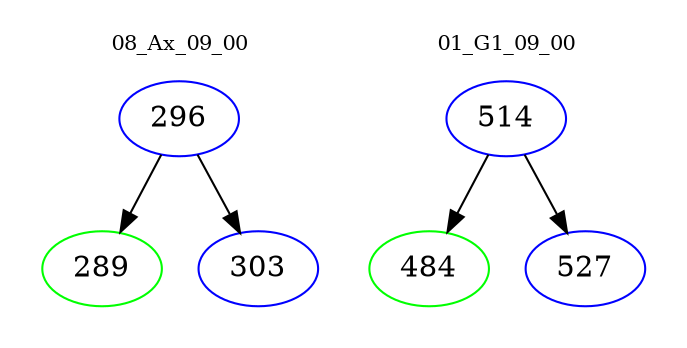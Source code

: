 digraph{
subgraph cluster_0 {
color = white
label = "08_Ax_09_00";
fontsize=10;
T0_296 [label="296", color="blue"]
T0_296 -> T0_289 [color="black"]
T0_289 [label="289", color="green"]
T0_296 -> T0_303 [color="black"]
T0_303 [label="303", color="blue"]
}
subgraph cluster_1 {
color = white
label = "01_G1_09_00";
fontsize=10;
T1_514 [label="514", color="blue"]
T1_514 -> T1_484 [color="black"]
T1_484 [label="484", color="green"]
T1_514 -> T1_527 [color="black"]
T1_527 [label="527", color="blue"]
}
}
